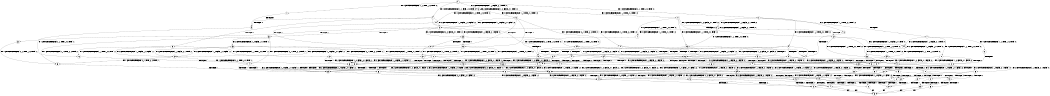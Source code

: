 digraph BCG {
size = "7, 10.5";
center = TRUE;
node [shape = circle];
0 [peripheries = 2];
0 -> 1 [label = "EX !0 !ATOMIC_EXCH_BRANCH (1, +1, TRUE, +0, 2, TRUE) !:0:"];
0 -> 2 [label = "EX !1 !ATOMIC_EXCH_BRANCH (2, +1, TRUE, +0, 2, TRUE) !:0:"];
0 -> 3 [label = "EX !2 !ATOMIC_EXCH_BRANCH (1, +0, FALSE, +0, 1, TRUE) !:0:"];
0 -> 4 [label = "EX !0 !ATOMIC_EXCH_BRANCH (1, +1, TRUE, +0, 2, TRUE) !:0:"];
1 -> 5 [label = "TERMINATE !0"];
2 -> 6 [label = "EX !0 !ATOMIC_EXCH_BRANCH (1, +1, TRUE, +0, 2, TRUE) !:0:"];
2 -> 7 [label = "TERMINATE !1"];
2 -> 8 [label = "EX !2 !ATOMIC_EXCH_BRANCH (1, +0, FALSE, +0, 1, TRUE) !:0:"];
2 -> 9 [label = "EX !0 !ATOMIC_EXCH_BRANCH (1, +1, TRUE, +0, 2, TRUE) !:0:"];
3 -> 10 [label = "EX !0 !ATOMIC_EXCH_BRANCH (1, +1, TRUE, +0, 2, TRUE) !:0:"];
3 -> 11 [label = "EX !1 !ATOMIC_EXCH_BRANCH (2, +1, TRUE, +0, 2, TRUE) !:0:"];
3 -> 12 [label = "EX !0 !ATOMIC_EXCH_BRANCH (1, +1, TRUE, +0, 2, TRUE) !:0:"];
3 -> 3 [label = "EX !2 !ATOMIC_EXCH_BRANCH (1, +0, FALSE, +0, 1, TRUE) !:0:"];
4 -> 5 [label = "TERMINATE !0"];
4 -> 13 [label = "TERMINATE !0"];
4 -> 14 [label = "EX !1 !ATOMIC_EXCH_BRANCH (2, +1, TRUE, +0, 2, TRUE) !:0:"];
4 -> 15 [label = "EX !2 !ATOMIC_EXCH_BRANCH (1, +0, FALSE, +0, 1, FALSE) !:0:"];
5 -> 16 [label = "EX !1 !ATOMIC_EXCH_BRANCH (2, +1, TRUE, +0, 2, TRUE) !:1:"];
6 -> 17 [label = "TERMINATE !0"];
7 -> 18 [label = "EX !0 !ATOMIC_EXCH_BRANCH (1, +1, TRUE, +0, 2, TRUE) !:0:"];
7 -> 19 [label = "EX !2 !ATOMIC_EXCH_BRANCH (1, +0, FALSE, +0, 1, TRUE) !:0:"];
7 -> 20 [label = "EX !0 !ATOMIC_EXCH_BRANCH (1, +1, TRUE, +0, 2, TRUE) !:0:"];
8 -> 21 [label = "EX !0 !ATOMIC_EXCH_BRANCH (1, +1, TRUE, +0, 2, TRUE) !:0:"];
8 -> 22 [label = "TERMINATE !1"];
8 -> 23 [label = "EX !0 !ATOMIC_EXCH_BRANCH (1, +1, TRUE, +0, 2, TRUE) !:0:"];
8 -> 8 [label = "EX !2 !ATOMIC_EXCH_BRANCH (1, +0, FALSE, +0, 1, TRUE) !:0:"];
9 -> 17 [label = "TERMINATE !0"];
9 -> 24 [label = "TERMINATE !1"];
9 -> 25 [label = "TERMINATE !0"];
9 -> 26 [label = "EX !2 !ATOMIC_EXCH_BRANCH (1, +0, FALSE, +0, 1, FALSE) !:0:"];
10 -> 27 [label = "TERMINATE !0"];
11 -> 21 [label = "EX !0 !ATOMIC_EXCH_BRANCH (1, +1, TRUE, +0, 2, TRUE) !:0:"];
11 -> 22 [label = "TERMINATE !1"];
11 -> 23 [label = "EX !0 !ATOMIC_EXCH_BRANCH (1, +1, TRUE, +0, 2, TRUE) !:0:"];
11 -> 8 [label = "EX !2 !ATOMIC_EXCH_BRANCH (1, +0, FALSE, +0, 1, TRUE) !:0:"];
12 -> 27 [label = "TERMINATE !0"];
12 -> 28 [label = "TERMINATE !0"];
12 -> 29 [label = "EX !1 !ATOMIC_EXCH_BRANCH (2, +1, TRUE, +0, 2, TRUE) !:0:"];
12 -> 15 [label = "EX !2 !ATOMIC_EXCH_BRANCH (1, +0, FALSE, +0, 1, FALSE) !:0:"];
13 -> 16 [label = "EX !1 !ATOMIC_EXCH_BRANCH (2, +1, TRUE, +0, 2, TRUE) !:1:"];
13 -> 30 [label = "EX !2 !ATOMIC_EXCH_BRANCH (1, +0, FALSE, +0, 1, FALSE) !:1:"];
13 -> 31 [label = "EX !1 !ATOMIC_EXCH_BRANCH (2, +1, TRUE, +0, 2, TRUE) !:1:"];
14 -> 17 [label = "TERMINATE !0"];
14 -> 24 [label = "TERMINATE !1"];
14 -> 25 [label = "TERMINATE !0"];
14 -> 26 [label = "EX !2 !ATOMIC_EXCH_BRANCH (1, +0, FALSE, +0, 1, FALSE) !:0:"];
15 -> 32 [label = "TERMINATE !0"];
15 -> 33 [label = "TERMINATE !0"];
15 -> 34 [label = "EX !1 !ATOMIC_EXCH_BRANCH (2, +1, TRUE, +0, 2, TRUE) !:0:"];
15 -> 35 [label = "EX !2 !ATOMIC_EXCH_BRANCH (2, +0, FALSE, +0, 1, TRUE) !:0:"];
16 -> 36 [label = "TERMINATE !1"];
17 -> 36 [label = "TERMINATE !1"];
18 -> 37 [label = "TERMINATE !0"];
19 -> 38 [label = "EX !0 !ATOMIC_EXCH_BRANCH (1, +1, TRUE, +0, 2, TRUE) !:0:"];
19 -> 39 [label = "EX !0 !ATOMIC_EXCH_BRANCH (1, +1, TRUE, +0, 2, TRUE) !:0:"];
19 -> 19 [label = "EX !2 !ATOMIC_EXCH_BRANCH (1, +0, FALSE, +0, 1, TRUE) !:0:"];
20 -> 37 [label = "TERMINATE !0"];
20 -> 40 [label = "TERMINATE !0"];
20 -> 41 [label = "EX !2 !ATOMIC_EXCH_BRANCH (1, +0, FALSE, +0, 1, FALSE) !:0:"];
21 -> 42 [label = "TERMINATE !0"];
22 -> 38 [label = "EX !0 !ATOMIC_EXCH_BRANCH (1, +1, TRUE, +0, 2, TRUE) !:0:"];
22 -> 39 [label = "EX !0 !ATOMIC_EXCH_BRANCH (1, +1, TRUE, +0, 2, TRUE) !:0:"];
22 -> 19 [label = "EX !2 !ATOMIC_EXCH_BRANCH (1, +0, FALSE, +0, 1, TRUE) !:0:"];
23 -> 42 [label = "TERMINATE !0"];
23 -> 43 [label = "TERMINATE !1"];
23 -> 44 [label = "TERMINATE !0"];
23 -> 26 [label = "EX !2 !ATOMIC_EXCH_BRANCH (1, +0, FALSE, +0, 1, FALSE) !:0:"];
24 -> 37 [label = "TERMINATE !0"];
24 -> 40 [label = "TERMINATE !0"];
24 -> 41 [label = "EX !2 !ATOMIC_EXCH_BRANCH (1, +0, FALSE, +0, 1, FALSE) !:0:"];
25 -> 36 [label = "TERMINATE !1"];
25 -> 45 [label = "TERMINATE !1"];
25 -> 46 [label = "EX !2 !ATOMIC_EXCH_BRANCH (1, +0, FALSE, +0, 1, FALSE) !:1:"];
26 -> 47 [label = "TERMINATE !0"];
26 -> 48 [label = "TERMINATE !1"];
26 -> 49 [label = "TERMINATE !0"];
26 -> 50 [label = "EX !2 !ATOMIC_EXCH_BRANCH (2, +0, FALSE, +0, 1, FALSE) !:0:"];
27 -> 51 [label = "EX !1 !ATOMIC_EXCH_BRANCH (2, +1, TRUE, +0, 2, TRUE) !:1:"];
28 -> 51 [label = "EX !1 !ATOMIC_EXCH_BRANCH (2, +1, TRUE, +0, 2, TRUE) !:1:"];
28 -> 52 [label = "EX !1 !ATOMIC_EXCH_BRANCH (2, +1, TRUE, +0, 2, TRUE) !:1:"];
28 -> 30 [label = "EX !2 !ATOMIC_EXCH_BRANCH (1, +0, FALSE, +0, 1, FALSE) !:1:"];
29 -> 42 [label = "TERMINATE !0"];
29 -> 43 [label = "TERMINATE !1"];
29 -> 44 [label = "TERMINATE !0"];
29 -> 26 [label = "EX !2 !ATOMIC_EXCH_BRANCH (1, +0, FALSE, +0, 1, FALSE) !:0:"];
30 -> 53 [label = "EX !1 !ATOMIC_EXCH_BRANCH (2, +1, TRUE, +0, 2, TRUE) !:1:"];
30 -> 54 [label = "EX !1 !ATOMIC_EXCH_BRANCH (2, +1, TRUE, +0, 2, TRUE) !:1:"];
30 -> 55 [label = "EX !2 !ATOMIC_EXCH_BRANCH (2, +0, FALSE, +0, 1, TRUE) !:1:"];
31 -> 36 [label = "TERMINATE !1"];
31 -> 45 [label = "TERMINATE !1"];
31 -> 46 [label = "EX !2 !ATOMIC_EXCH_BRANCH (1, +0, FALSE, +0, 1, FALSE) !:1:"];
32 -> 53 [label = "EX !1 !ATOMIC_EXCH_BRANCH (2, +1, TRUE, +0, 2, TRUE) !:1:"];
33 -> 53 [label = "EX !1 !ATOMIC_EXCH_BRANCH (2, +1, TRUE, +0, 2, TRUE) !:1:"];
33 -> 54 [label = "EX !1 !ATOMIC_EXCH_BRANCH (2, +1, TRUE, +0, 2, TRUE) !:1:"];
33 -> 55 [label = "EX !2 !ATOMIC_EXCH_BRANCH (2, +0, FALSE, +0, 1, TRUE) !:1:"];
34 -> 47 [label = "TERMINATE !0"];
34 -> 48 [label = "TERMINATE !1"];
34 -> 49 [label = "TERMINATE !0"];
34 -> 50 [label = "EX !2 !ATOMIC_EXCH_BRANCH (2, +0, FALSE, +0, 1, FALSE) !:0:"];
35 -> 27 [label = "TERMINATE !0"];
35 -> 28 [label = "TERMINATE !0"];
35 -> 29 [label = "EX !1 !ATOMIC_EXCH_BRANCH (2, +1, TRUE, +0, 2, TRUE) !:0:"];
35 -> 15 [label = "EX !2 !ATOMIC_EXCH_BRANCH (1, +0, FALSE, +0, 1, FALSE) !:0:"];
36 -> 56 [label = "EX !2 !ATOMIC_EXCH_BRANCH (1, +0, FALSE, +0, 1, FALSE) !:2:"];
37 -> 56 [label = "EX !2 !ATOMIC_EXCH_BRANCH (1, +0, FALSE, +0, 1, FALSE) !:2:"];
38 -> 57 [label = "TERMINATE !0"];
39 -> 57 [label = "TERMINATE !0"];
39 -> 58 [label = "TERMINATE !0"];
39 -> 41 [label = "EX !2 !ATOMIC_EXCH_BRANCH (1, +0, FALSE, +0, 1, FALSE) !:0:"];
40 -> 56 [label = "EX !2 !ATOMIC_EXCH_BRANCH (1, +0, FALSE, +0, 1, FALSE) !:2:"];
40 -> 59 [label = "EX !2 !ATOMIC_EXCH_BRANCH (1, +0, FALSE, +0, 1, FALSE) !:2:"];
41 -> 60 [label = "TERMINATE !0"];
41 -> 61 [label = "TERMINATE !0"];
41 -> 62 [label = "EX !2 !ATOMIC_EXCH_BRANCH (2, +0, FALSE, +0, 1, FALSE) !:0:"];
42 -> 63 [label = "TERMINATE !1"];
43 -> 57 [label = "TERMINATE !0"];
43 -> 58 [label = "TERMINATE !0"];
43 -> 41 [label = "EX !2 !ATOMIC_EXCH_BRANCH (1, +0, FALSE, +0, 1, FALSE) !:0:"];
44 -> 63 [label = "TERMINATE !1"];
44 -> 64 [label = "TERMINATE !1"];
44 -> 46 [label = "EX !2 !ATOMIC_EXCH_BRANCH (1, +0, FALSE, +0, 1, FALSE) !:1:"];
45 -> 56 [label = "EX !2 !ATOMIC_EXCH_BRANCH (1, +0, FALSE, +0, 1, FALSE) !:2:"];
45 -> 59 [label = "EX !2 !ATOMIC_EXCH_BRANCH (1, +0, FALSE, +0, 1, FALSE) !:2:"];
46 -> 65 [label = "TERMINATE !1"];
46 -> 66 [label = "TERMINATE !1"];
46 -> 67 [label = "EX !2 !ATOMIC_EXCH_BRANCH (2, +0, FALSE, +0, 1, FALSE) !:1:"];
47 -> 65 [label = "TERMINATE !1"];
48 -> 60 [label = "TERMINATE !0"];
48 -> 61 [label = "TERMINATE !0"];
48 -> 62 [label = "EX !2 !ATOMIC_EXCH_BRANCH (2, +0, FALSE, +0, 1, FALSE) !:0:"];
49 -> 65 [label = "TERMINATE !1"];
49 -> 66 [label = "TERMINATE !1"];
49 -> 67 [label = "EX !2 !ATOMIC_EXCH_BRANCH (2, +0, FALSE, +0, 1, FALSE) !:1:"];
50 -> 68 [label = "TERMINATE !0"];
50 -> 69 [label = "TERMINATE !1"];
50 -> 70 [label = "TERMINATE !2"];
50 -> 71 [label = "TERMINATE !0"];
51 -> 63 [label = "TERMINATE !1"];
52 -> 63 [label = "TERMINATE !1"];
52 -> 64 [label = "TERMINATE !1"];
52 -> 46 [label = "EX !2 !ATOMIC_EXCH_BRANCH (1, +0, FALSE, +0, 1, FALSE) !:1:"];
53 -> 65 [label = "TERMINATE !1"];
54 -> 65 [label = "TERMINATE !1"];
54 -> 66 [label = "TERMINATE !1"];
54 -> 67 [label = "EX !2 !ATOMIC_EXCH_BRANCH (2, +0, FALSE, +0, 1, FALSE) !:1:"];
55 -> 51 [label = "EX !1 !ATOMIC_EXCH_BRANCH (2, +1, TRUE, +0, 2, TRUE) !:1:"];
55 -> 52 [label = "EX !1 !ATOMIC_EXCH_BRANCH (2, +1, TRUE, +0, 2, TRUE) !:1:"];
55 -> 30 [label = "EX !2 !ATOMIC_EXCH_BRANCH (1, +0, FALSE, +0, 1, FALSE) !:1:"];
56 -> 72 [label = "EX !2 !ATOMIC_EXCH_BRANCH (2, +0, FALSE, +0, 1, FALSE) !:2:"];
57 -> 56 [label = "EX !2 !ATOMIC_EXCH_BRANCH (1, +0, FALSE, +0, 1, FALSE) !:2:"];
58 -> 56 [label = "EX !2 !ATOMIC_EXCH_BRANCH (1, +0, FALSE, +0, 1, FALSE) !:2:"];
58 -> 59 [label = "EX !2 !ATOMIC_EXCH_BRANCH (1, +0, FALSE, +0, 1, FALSE) !:2:"];
59 -> 72 [label = "EX !2 !ATOMIC_EXCH_BRANCH (2, +0, FALSE, +0, 1, FALSE) !:2:"];
59 -> 73 [label = "EX !2 !ATOMIC_EXCH_BRANCH (2, +0, FALSE, +0, 1, FALSE) !:2:"];
60 -> 72 [label = "EX !2 !ATOMIC_EXCH_BRANCH (2, +0, FALSE, +0, 1, FALSE) !:2:"];
61 -> 72 [label = "EX !2 !ATOMIC_EXCH_BRANCH (2, +0, FALSE, +0, 1, FALSE) !:2:"];
61 -> 73 [label = "EX !2 !ATOMIC_EXCH_BRANCH (2, +0, FALSE, +0, 1, FALSE) !:2:"];
62 -> 74 [label = "TERMINATE !0"];
62 -> 75 [label = "TERMINATE !2"];
62 -> 76 [label = "TERMINATE !0"];
63 -> 56 [label = "EX !2 !ATOMIC_EXCH_BRANCH (1, +0, FALSE, +0, 1, FALSE) !:2:"];
64 -> 56 [label = "EX !2 !ATOMIC_EXCH_BRANCH (1, +0, FALSE, +0, 1, FALSE) !:2:"];
64 -> 59 [label = "EX !2 !ATOMIC_EXCH_BRANCH (1, +0, FALSE, +0, 1, FALSE) !:2:"];
65 -> 72 [label = "EX !2 !ATOMIC_EXCH_BRANCH (2, +0, FALSE, +0, 1, FALSE) !:2:"];
66 -> 72 [label = "EX !2 !ATOMIC_EXCH_BRANCH (2, +0, FALSE, +0, 1, FALSE) !:2:"];
66 -> 73 [label = "EX !2 !ATOMIC_EXCH_BRANCH (2, +0, FALSE, +0, 1, FALSE) !:2:"];
67 -> 77 [label = "TERMINATE !2"];
67 -> 78 [label = "TERMINATE !1"];
67 -> 79 [label = "TERMINATE !2"];
68 -> 77 [label = "TERMINATE !2"];
69 -> 74 [label = "TERMINATE !0"];
69 -> 75 [label = "TERMINATE !2"];
69 -> 76 [label = "TERMINATE !0"];
70 -> 80 [label = "TERMINATE !0"];
70 -> 81 [label = "TERMINATE !1"];
70 -> 82 [label = "TERMINATE !0"];
71 -> 77 [label = "TERMINATE !2"];
71 -> 78 [label = "TERMINATE !1"];
71 -> 79 [label = "TERMINATE !2"];
72 -> 83 [label = "TERMINATE !2"];
73 -> 83 [label = "TERMINATE !2"];
73 -> 84 [label = "TERMINATE !2"];
74 -> 83 [label = "TERMINATE !2"];
75 -> 85 [label = "TERMINATE !0"];
75 -> 86 [label = "TERMINATE !0"];
76 -> 83 [label = "TERMINATE !2"];
76 -> 84 [label = "TERMINATE !2"];
77 -> 87 [label = "TERMINATE !1"];
78 -> 83 [label = "TERMINATE !2"];
78 -> 84 [label = "TERMINATE !2"];
79 -> 87 [label = "TERMINATE !1"];
79 -> 88 [label = "TERMINATE !1"];
80 -> 87 [label = "TERMINATE !1"];
81 -> 85 [label = "TERMINATE !0"];
81 -> 86 [label = "TERMINATE !0"];
82 -> 87 [label = "TERMINATE !1"];
82 -> 88 [label = "TERMINATE !1"];
83 -> 89 [label = "exit"];
84 -> 89 [label = "exit"];
85 -> 89 [label = "exit"];
86 -> 89 [label = "exit"];
87 -> 89 [label = "exit"];
88 -> 89 [label = "exit"];
}
